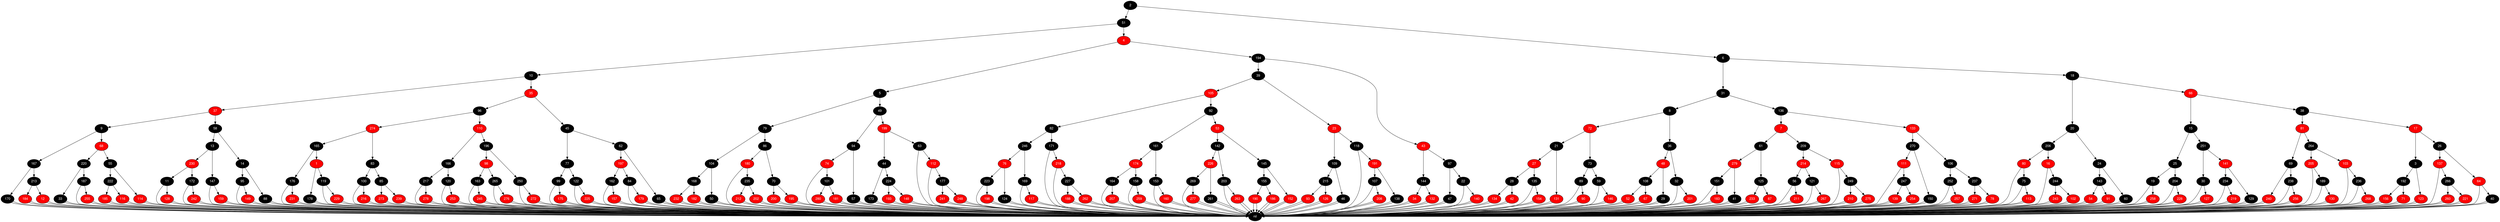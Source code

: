 digraph RB_Teste {
	node [fontname="Helvetica,Arial,sans-serif" style="filled"]
	edge [fontname="Helvetica,Arial,sans-serif" color="black"]

	{
		node [fillcolor=" black" fontcolor=" white"] nil 
		node [fillcolor=" black" fontcolor=" white"] 2 
		node [fillcolor=" black" fontcolor=" white"] 51 
		node [fillcolor=" black" fontcolor=" white"] 10 
		node [fillcolor=" red" fontcolor=" white"] 37 
		node [fillcolor=" black" fontcolor=" white"] 9 
		node [fillcolor=" black" fontcolor=" white"] 167 
		node [fillcolor=" black" fontcolor=" white"] 170 
		node [fillcolor=" black" fontcolor=" white"] 213 
		node [fillcolor=" red" fontcolor=" white"] 184 
		node [fillcolor=" red" fontcolor=" white"] 12 
		node [fillcolor=" red" fontcolor=" white"] 68 
		node [fillcolor=" black" fontcolor=" white"] 220 
		node [fillcolor=" black" fontcolor=" white"] 33 
		node [fillcolor=" black" fontcolor=" white"] 187 
		node [fillcolor=" red" fontcolor=" white"] 255 
		node [fillcolor=" black" fontcolor=" white"] 55 
		node [fillcolor=" black" fontcolor=" white"] 222 
		node [fillcolor=" red" fontcolor=" white"] 185 
		node [fillcolor=" red" fontcolor=" white"] 116 
		node [fillcolor=" red" fontcolor=" white"] 114 
		node [fillcolor=" black" fontcolor=" white"] 58 
		node [fillcolor=" black" fontcolor=" white"] 13 
		node [fillcolor=" red" fontcolor=" white"] 230 
		node [fillcolor=" black" fontcolor=" white"] 11 
		node [fillcolor=" red" fontcolor=" white"] 128 
		node [fillcolor=" black" fontcolor=" white"] 172 
		node [fillcolor=" red" fontcolor=" white"] 242 
		node [fillcolor=" black" fontcolor=" white"] 147 
		node [fillcolor=" red" fontcolor=" white"] 159 
		node [fillcolor=" black" fontcolor=" white"] 14 
		node [fillcolor=" black" fontcolor=" white"] 95 
		node [fillcolor=" red" fontcolor=" white"] 149 
		node [fillcolor=" black" fontcolor=" white"] 88 
		node [fillcolor=" red" fontcolor=" white"] 35 
		node [fillcolor=" black" fontcolor=" white"] 96 
		node [fillcolor=" red" fontcolor=" white"] 274 
		node [fillcolor=" black" fontcolor=" white"] 165 
		node [fillcolor=" black" fontcolor=" white"] 176 
		node [fillcolor=" red" fontcolor=" white"] 231 
		node [fillcolor=" red" fontcolor=" white"] 1 
		node [fillcolor=" black" fontcolor=" white"] 178 
		node [fillcolor=" black" fontcolor=" white"] 119 
		node [fillcolor=" red" fontcolor=" white"] 229 
		node [fillcolor=" black" fontcolor=" white"] 83 
		node [fillcolor=" black" fontcolor=" white"] 100 
		node [fillcolor=" red" fontcolor=" white"] 216 
		node [fillcolor=" black" fontcolor=" white"] 85 
		node [fillcolor=" red" fontcolor=" white"] 273 
		node [fillcolor=" red" fontcolor=" white"] 239 
		node [fillcolor=" red" fontcolor=" white"] 110 
		node [fillcolor=" black" fontcolor=" white"] 166 
		node [fillcolor=" black" fontcolor=" white"] 217 
		node [fillcolor=" red" fontcolor=" white"] 278 
		node [fillcolor=" black" fontcolor=" white"] 120 
		node [fillcolor=" red" fontcolor=" white"] 253 
		node [fillcolor=" black" fontcolor=" white"] 196 
		node [fillcolor=" red" fontcolor=" white"] 98 
		node [fillcolor=" black" fontcolor=" white"] 163 
		node [fillcolor=" red" fontcolor=" white"] 245 
		node [fillcolor=" black" fontcolor=" white"] 265 
		node [fillcolor=" red" fontcolor=" white"] 276 
		node [fillcolor=" black" fontcolor=" white"] 250 
		node [fillcolor=" red" fontcolor=" white"] 272 
		node [fillcolor=" black" fontcolor=" white"] 45 
		node [fillcolor=" black" fontcolor=" white"] 77 
		node [fillcolor=" black" fontcolor=" white"] 99 
		node [fillcolor=" red" fontcolor=" white"] 175 
		node [fillcolor=" black" fontcolor=" white"] 122 
		node [fillcolor=" red" fontcolor=" white"] 225 
		node [fillcolor=" black" fontcolor=" white"] 62 
		node [fillcolor=" red" fontcolor=" white"] 197 
		node [fillcolor=" black" fontcolor=" white"] 162 
		node [fillcolor=" red" fontcolor=" white"] 157 
		node [fillcolor=" black" fontcolor=" white"] 84 
		node [fillcolor=" red" fontcolor=" white"] 179 
		node [fillcolor=" black" fontcolor=" white"] 65 
		node [fillcolor=" red" fontcolor=" white"] 4 
		node [fillcolor=" black" fontcolor=" white"] 5 
		node [fillcolor=" black" fontcolor=" white"] 79 
		node [fillcolor=" black" fontcolor=" white"] 104 
		node [fillcolor=" black" fontcolor=" white"] 168 
		node [fillcolor=" red" fontcolor=" white"] 232 
		node [fillcolor=" red" fontcolor=" white"] 182 
		node [fillcolor=" black" fontcolor=" white"] 50 
		node [fillcolor=" black" fontcolor=" white"] 86 
		node [fillcolor=" red" fontcolor=" white"] 180 
		node [fillcolor=" black" fontcolor=" white"] 235 
		node [fillcolor=" red" fontcolor=" white"] 212 
		node [fillcolor=" red" fontcolor=" white"] 202 
		node [fillcolor=" black" fontcolor=" white"] 70 
		node [fillcolor=" red" fontcolor=" white"] 200 
		node [fillcolor=" red" fontcolor=" white"] 195 
		node [fillcolor=" black" fontcolor=" white"] 49 
		node [fillcolor=" black" fontcolor=" white"] 94 
		node [fillcolor=" red" fontcolor=" white"] 74 
		node [fillcolor=" black" fontcolor=" white"] 101 
		node [fillcolor=" red" fontcolor=" white"] 280 
		node [fillcolor=" red" fontcolor=" white"] 181 
		node [fillcolor=" black" fontcolor=" white"] 57 
		node [fillcolor=" red" fontcolor=" white"] 199 
		node [fillcolor=" black" fontcolor=" white"] 44 
		node [fillcolor=" black" fontcolor=" white"] 173 
		node [fillcolor=" black" fontcolor=" white"] 224 
		node [fillcolor=" red" fontcolor=" white"] 193 
		node [fillcolor=" red" fontcolor=" white"] 148 
		node [fillcolor=" black" fontcolor=" white"] 63 
		node [fillcolor=" red" fontcolor=" white"] 112 
		node [fillcolor=" black" fontcolor=" white"] 177 
		node [fillcolor=" red" fontcolor=" white"] 241 
		node [fillcolor=" red" fontcolor=" white"] 248 
		node [fillcolor=" black" fontcolor=" white"] 194 
		node [fillcolor=" black" fontcolor=" white"] 39 
		node [fillcolor=" red" fontcolor=" white"] 105 
		node [fillcolor=" black" fontcolor=" white"] 82 
		node [fillcolor=" black" fontcolor=" white"] 246 
		node [fillcolor=" red" fontcolor=" white"] 76 
		node [fillcolor=" black" fontcolor=" white"] 223 
		node [fillcolor=" red" fontcolor=" white"] 198 
		node [fillcolor=" black" fontcolor=" white"] 124 
		node [fillcolor=" black" fontcolor=" white"] 169 
		node [fillcolor=" red" fontcolor=" white"] 117 
		node [fillcolor=" black" fontcolor=" white"] 171 
		node [fillcolor=" red" fontcolor=" white"] 218 
		node [fillcolor=" black" fontcolor=" white"] 227 
		node [fillcolor=" red" fontcolor=" white"] 188 
		node [fillcolor=" red" fontcolor=" white"] 262 
		node [fillcolor=" black" fontcolor=" white"] 92 
		node [fillcolor=" black" fontcolor=" white"] 161 
		node [fillcolor=" red" fontcolor=" white"] 174 
		node [fillcolor=" black" fontcolor=" white"] 164 
		node [fillcolor=" red" fontcolor=" white"] 207 
		node [fillcolor=" black" fontcolor=" white"] 158 
		node [fillcolor=" red" fontcolor=" white"] 259 
		node [fillcolor=" black" fontcolor=" white"] 153 
		node [fillcolor=" red" fontcolor=" white"] 160 
		node [fillcolor=" red" fontcolor=" white"] 53 
		node [fillcolor=" black" fontcolor=" white"] 142 
		node [fillcolor=" red" fontcolor=" white"] 226 
		node [fillcolor=" black" fontcolor=" white"] 269 
		node [fillcolor=" red" fontcolor=" white"] 277 
		node [fillcolor=" black" fontcolor=" white"] 261 
		node [fillcolor=" black" fontcolor=" white"] 203 
		node [fillcolor=" red" fontcolor=" white"] 263 
		node [fillcolor=" black" fontcolor=" white"] 145 
		node [fillcolor=" black" fontcolor=" white"] 155 
		node [fillcolor=" red" fontcolor=" white"] 190 
		node [fillcolor=" red" fontcolor=" white"] 186 
		node [fillcolor=" red" fontcolor=" white"] 152 
		node [fillcolor=" red" fontcolor=" white"] 23 
		node [fillcolor=" black" fontcolor=" white"] 109 
		node [fillcolor=" black" fontcolor=" white"] 215 
		node [fillcolor=" red" fontcolor=" white"] 93 
		node [fillcolor=" red" fontcolor=" white"] 126 
		node [fillcolor=" black" fontcolor=" white"] 46 
		node [fillcolor=" black" fontcolor=" white"] 118 
		node [fillcolor=" red" fontcolor=" white"] 191 
		node [fillcolor=" black" fontcolor=" white"] 107 
		node [fillcolor=" red" fontcolor=" white"] 208 
		node [fillcolor=" black" fontcolor=" white"] 138 
		node [fillcolor=" red" fontcolor=" white"] 43 
		node [fillcolor=" black" fontcolor=" white"] 144 
		node [fillcolor=" red" fontcolor=" white"] 34 
		node [fillcolor=" red" fontcolor=" white"] 132 
		node [fillcolor=" black" fontcolor=" white"] 97 
		node [fillcolor=" black" fontcolor=" white"] 47 
		node [fillcolor=" black" fontcolor=" white"] 22 
		node [fillcolor=" red" fontcolor=" white"] 140 
		node [fillcolor=" black" fontcolor=" white"] 6 
		node [fillcolor=" black" fontcolor=" white"] 31 
		node [fillcolor=" black" fontcolor=" white"] 8 
		node [fillcolor=" red" fontcolor=" white"] 72 
		node [fillcolor=" black" fontcolor=" white"] 21 
		node [fillcolor=" red" fontcolor=" white"] 27 
		node [fillcolor=" black" fontcolor=" white"] 28 
		node [fillcolor=" red" fontcolor=" white"] 134 
		node [fillcolor=" red" fontcolor=" white"] 42 
		node [fillcolor=" black" fontcolor=" white"] 135 
		node [fillcolor=" red" fontcolor=" white"] 154 
		node [fillcolor=" red" fontcolor=" white"] 131 
		node [fillcolor=" black" fontcolor=" white"] 73 
		node [fillcolor=" black" fontcolor=" white"] 89 
		node [fillcolor=" red" fontcolor=" white"] 90 
		node [fillcolor=" black" fontcolor=" white"] 59 
		node [fillcolor=" red" fontcolor=" white"] 146 
		node [fillcolor=" black" fontcolor=" white"] 36 
		node [fillcolor=" red" fontcolor=" white"] 48 
		node [fillcolor=" black" fontcolor=" white"] 108 
		node [fillcolor=" red" fontcolor=" white"] 52 
		node [fillcolor=" red" fontcolor=" white"] 67 
		node [fillcolor=" black" fontcolor=" white"] 29 
		node [fillcolor=" black" fontcolor=" white"] 32 
		node [fillcolor=" red" fontcolor=" white"] 201 
		node [fillcolor=" black" fontcolor=" white"] 136 
		node [fillcolor=" red" fontcolor=" white"] 7 
		node [fillcolor=" black" fontcolor=" white"] 61 
		node [fillcolor=" red" fontcolor=" white"] 279 
		node [fillcolor=" black" fontcolor=" white"] 151 
		node [fillcolor=" red" fontcolor=" white"] 183 
		node [fillcolor=" black" fontcolor=" white"] 41 
		node [fillcolor=" black" fontcolor=" white"] 125 
		node [fillcolor=" red" fontcolor=" white"] 233 
		node [fillcolor=" red" fontcolor=" white"] 87 
		node [fillcolor=" black" fontcolor=" white"] 209 
		node [fillcolor=" red" fontcolor=" white"] 214 
		node [fillcolor=" black" fontcolor=" white"] 56 
		node [fillcolor=" red" fontcolor=" white"] 211 
		node [fillcolor=" black" fontcolor=" white"] 121 
		node [fillcolor=" red" fontcolor=" white"] 267 
		node [fillcolor=" red" fontcolor=" white"] 115 
		node [fillcolor=" black" fontcolor=" white"] 249 
		node [fillcolor=" red" fontcolor=" white"] 210 
		node [fillcolor=" red" fontcolor=" white"] 275 
		node [fillcolor=" red" fontcolor=" white"] 133 
		node [fillcolor=" black" fontcolor=" white"] 270 
		node [fillcolor=" red" fontcolor=" white"] 111 
		node [fillcolor=" black" fontcolor=" white"] 247 
		node [fillcolor=" red" fontcolor=" white"] 139 
		node [fillcolor=" red" fontcolor=" white"] 254 
		node [fillcolor=" black" fontcolor=" white"] 150 
		node [fillcolor=" black" fontcolor=" white"] 106 
		node [fillcolor=" black" fontcolor=" white"] 252 
		node [fillcolor=" red" fontcolor=" white"] 257 
		node [fillcolor=" black" fontcolor=" white"] 237 
		node [fillcolor=" red" fontcolor=" white"] 271 
		node [fillcolor=" red" fontcolor=" white"] 78 
		node [fillcolor=" black" fontcolor=" white"] 18 
		node [fillcolor=" black" fontcolor=" white"] 20 
		node [fillcolor=" black" fontcolor=" white"] 206 
		node [fillcolor=" red" fontcolor=" white"] 80 
		node [fillcolor=" black" fontcolor=" white"] 75 
		node [fillcolor=" red" fontcolor=" white"] 113 
		node [fillcolor=" red" fontcolor=" white"] 16 
		node [fillcolor=" black" fontcolor=" white"] 244 
		node [fillcolor=" red" fontcolor=" white"] 243 
		node [fillcolor=" red" fontcolor=" white"] 102 
		node [fillcolor=" black" fontcolor=" white"] 24 
		node [fillcolor=" black" fontcolor=" white"] 143 
		node [fillcolor=" red" fontcolor=" white"] 54 
		node [fillcolor=" red" fontcolor=" white"] 91 
		node [fillcolor=" black" fontcolor=" white"] 60 
		node [fillcolor=" red" fontcolor=" white"] 66 
		node [fillcolor=" black" fontcolor=" white"] 15 
		node [fillcolor=" black" fontcolor=" white"] 25 
		node [fillcolor=" black" fontcolor=" white"] 19 
		node [fillcolor=" red" fontcolor=" white"] 258 
		node [fillcolor=" black" fontcolor=" white"] 204 
		node [fillcolor=" red" fontcolor=" white"] 228 
		node [fillcolor=" black" fontcolor=" white"] 251 
		node [fillcolor=" black" fontcolor=" white"] 30 
		node [fillcolor=" red" fontcolor=" white"] 127 
		node [fillcolor=" red" fontcolor=" white"] 141 
		node [fillcolor=" black" fontcolor=" white"] 234 
		node [fillcolor=" red" fontcolor=" white"] 219 
		node [fillcolor=" black" fontcolor=" white"] 129 
		node [fillcolor=" black" fontcolor=" white"] 38 
		node [fillcolor=" red" fontcolor=" white"] 81 
		node [fillcolor=" black" fontcolor=" white"] 69 
		node [fillcolor=" red" fontcolor=" white"] 240 
		node [fillcolor=" black" fontcolor=" white"] 238 
		node [fillcolor=" red" fontcolor=" white"] 256 
		node [fillcolor=" black" fontcolor=" white"] 264 
		node [fillcolor=" red" fontcolor=" white"] 205 
		node [fillcolor=" black" fontcolor=" white"] 189 
		node [fillcolor=" red" fontcolor=" white"] 130 
		node [fillcolor=" red" fontcolor=" white"] 103 
		node [fillcolor=" black" fontcolor=" white"] 236 
		node [fillcolor=" red" fontcolor=" white"] 268 
		node [fillcolor=" red" fontcolor=" white"] 17 
		node [fillcolor=" black" fontcolor=" white"] 3 
		node [fillcolor=" black" fontcolor=" white"] 192 
		node [fillcolor=" red" fontcolor=" white"] 156 
		node [fillcolor=" red" fontcolor=" white"] 71 
		node [fillcolor=" red" fontcolor=" white"] 123 
		node [fillcolor=" black" fontcolor=" white"] 26 
		node [fillcolor=" red" fontcolor=" white"] 137 
		node [fillcolor=" black" fontcolor=" white"] 266 
		node [fillcolor=" red" fontcolor=" white"] 260 
		node [fillcolor=" red" fontcolor=" white"] 221 
		node [fillcolor=" red" fontcolor=" white"] 64 
		node [fillcolor=" black" fontcolor=" white"] 40 
	}

	2 -> 51 
	2 -> 6 
	51 -> 10 
	51 -> 4 
	10 -> 37 
	10 -> 35 
	37 -> 9 
	37 -> 58 
	9 -> 167 
	9 -> 68 
	167 -> 170 
	167 -> 213 
	170 -> nil 
	170 -> nil 
	213 -> 184 
	213 -> 12 
	184 -> nil 
	184 -> nil 
	12 -> nil 
	12 -> nil 
	68 -> 220 
	68 -> 55 
	220 -> 33 
	220 -> 187 
	33 -> nil 
	33 -> nil 
	187 -> 255 
	187 -> nil 
	255 -> nil 
	255 -> nil 
	55 -> 222 
	55 -> 114 
	222 -> 185 
	222 -> 116 
	185 -> nil 
	185 -> nil 
	116 -> nil 
	116 -> nil 
	114 -> nil 
	114 -> nil 
	58 -> 13 
	58 -> 14 
	13 -> 230 
	13 -> 147 
	230 -> 11 
	230 -> 172 
	11 -> 128 
	11 -> nil 
	128 -> nil 
	128 -> nil 
	172 -> 242 
	172 -> nil 
	242 -> nil 
	242 -> nil 
	147 -> 159 
	147 -> nil 
	159 -> nil 
	159 -> nil 
	14 -> 95 
	14 -> 88 
	95 -> 149 
	95 -> nil 
	149 -> nil 
	149 -> nil 
	88 -> nil 
	88 -> nil 
	35 -> 96 
	35 -> 45 
	96 -> 274 
	96 -> 110 
	274 -> 165 
	274 -> 83 
	165 -> 176 
	165 -> 1 
	176 -> 231 
	176 -> nil 
	231 -> nil 
	231 -> nil 
	1 -> 178 
	1 -> 119 
	178 -> nil 
	178 -> nil 
	119 -> 229 
	119 -> nil 
	229 -> nil 
	229 -> nil 
	83 -> 100 
	83 -> 85 
	100 -> 216 
	100 -> nil 
	216 -> nil 
	216 -> nil 
	85 -> 273 
	85 -> 239 
	273 -> nil 
	273 -> nil 
	239 -> nil 
	239 -> nil 
	110 -> 166 
	110 -> 196 
	166 -> 217 
	166 -> 120 
	217 -> 278 
	217 -> nil 
	278 -> nil 
	278 -> nil 
	120 -> 253 
	120 -> nil 
	253 -> nil 
	253 -> nil 
	196 -> 98 
	196 -> 250 
	98 -> 163 
	98 -> 265 
	163 -> 245 
	163 -> nil 
	245 -> nil 
	245 -> nil 
	265 -> 276 
	265 -> nil 
	276 -> nil 
	276 -> nil 
	250 -> 272 
	250 -> nil 
	272 -> nil 
	272 -> nil 
	45 -> 77 
	45 -> 62 
	77 -> 99 
	77 -> 122 
	99 -> 175 
	99 -> nil 
	175 -> nil 
	175 -> nil 
	122 -> 225 
	122 -> nil 
	225 -> nil 
	225 -> nil 
	62 -> 197 
	62 -> 65 
	197 -> 162 
	197 -> 84 
	162 -> 157 
	162 -> nil 
	157 -> nil 
	157 -> nil 
	84 -> 179 
	84 -> nil 
	179 -> nil 
	179 -> nil 
	65 -> nil 
	65 -> nil 
	4 -> 5 
	4 -> 194 
	5 -> 79 
	5 -> 49 
	79 -> 104 
	79 -> 86 
	104 -> 168 
	104 -> 50 
	168 -> 232 
	168 -> 182 
	232 -> nil 
	232 -> nil 
	182 -> nil 
	182 -> nil 
	50 -> nil 
	50 -> nil 
	86 -> 180 
	86 -> 70 
	180 -> 235 
	180 -> nil 
	235 -> 212 
	235 -> 202 
	212 -> nil 
	212 -> nil 
	202 -> nil 
	202 -> nil 
	70 -> 200 
	70 -> 195 
	200 -> nil 
	200 -> nil 
	195 -> nil 
	195 -> nil 
	49 -> 94 
	49 -> 199 
	94 -> 74 
	94 -> 57 
	74 -> 101 
	74 -> nil 
	101 -> 280 
	101 -> 181 
	280 -> nil 
	280 -> nil 
	181 -> nil 
	181 -> nil 
	57 -> nil 
	57 -> nil 
	199 -> 44 
	199 -> 63 
	44 -> 173 
	44 -> 224 
	173 -> nil 
	173 -> nil 
	224 -> 193 
	224 -> 148 
	193 -> nil 
	193 -> nil 
	148 -> nil 
	148 -> nil 
	63 -> 112 
	63 -> nil 
	112 -> 177 
	112 -> nil 
	177 -> 241 
	177 -> 248 
	241 -> nil 
	241 -> nil 
	248 -> nil 
	248 -> nil 
	194 -> 39 
	194 -> 43 
	39 -> 105 
	39 -> 23 
	105 -> 82 
	105 -> 92 
	82 -> 246 
	82 -> 171 
	246 -> 76 
	246 -> 169 
	76 -> 223 
	76 -> 124 
	223 -> 198 
	223 -> nil 
	198 -> nil 
	198 -> nil 
	124 -> nil 
	124 -> nil 
	169 -> 117 
	169 -> nil 
	117 -> nil 
	117 -> nil 
	171 -> 218 
	171 -> nil 
	218 -> 227 
	218 -> nil 
	227 -> 188 
	227 -> 262 
	188 -> nil 
	188 -> nil 
	262 -> nil 
	262 -> nil 
	92 -> 161 
	92 -> 53 
	161 -> 174 
	161 -> 153 
	174 -> 164 
	174 -> 158 
	164 -> 207 
	164 -> nil 
	207 -> nil 
	207 -> nil 
	158 -> 259 
	158 -> nil 
	259 -> nil 
	259 -> nil 
	153 -> 160 
	153 -> nil 
	160 -> nil 
	160 -> nil 
	53 -> 142 
	53 -> 145 
	142 -> 226 
	142 -> 203 
	226 -> 269 
	226 -> 261 
	269 -> 277 
	269 -> nil 
	277 -> nil 
	277 -> nil 
	261 -> nil 
	261 -> nil 
	203 -> 263 
	203 -> nil 
	263 -> nil 
	263 -> nil 
	145 -> 155 
	145 -> 152 
	155 -> 190 
	155 -> 186 
	190 -> nil 
	190 -> nil 
	186 -> nil 
	186 -> nil 
	152 -> nil 
	152 -> nil 
	23 -> 109 
	23 -> 118 
	109 -> 215 
	109 -> 46 
	215 -> 93 
	215 -> 126 
	93 -> nil 
	93 -> nil 
	126 -> nil 
	126 -> nil 
	46 -> nil 
	46 -> nil 
	118 -> 191 
	118 -> nil 
	191 -> 107 
	191 -> 138 
	107 -> 208 
	107 -> nil 
	208 -> nil 
	208 -> nil 
	138 -> nil 
	138 -> nil 
	43 -> 144 
	43 -> 97 
	144 -> 34 
	144 -> 132 
	34 -> nil 
	34 -> nil 
	132 -> nil 
	132 -> nil 
	97 -> 47 
	97 -> 22 
	47 -> nil 
	47 -> nil 
	22 -> 140 
	22 -> nil 
	140 -> nil 
	140 -> nil 
	6 -> 31 
	6 -> 18 
	31 -> 8 
	31 -> 136 
	8 -> 72 
	8 -> 36 
	72 -> 21 
	72 -> 73 
	21 -> 27 
	21 -> 131 
	27 -> 28 
	27 -> 135 
	28 -> 134 
	28 -> 42 
	134 -> nil 
	134 -> nil 
	42 -> nil 
	42 -> nil 
	135 -> 154 
	135 -> nil 
	154 -> nil 
	154 -> nil 
	131 -> nil 
	131 -> nil 
	73 -> 89 
	73 -> 59 
	89 -> 90 
	89 -> nil 
	90 -> nil 
	90 -> nil 
	59 -> 146 
	59 -> nil 
	146 -> nil 
	146 -> nil 
	36 -> 48 
	36 -> 32 
	48 -> 108 
	48 -> 29 
	108 -> 52 
	108 -> 67 
	52 -> nil 
	52 -> nil 
	67 -> nil 
	67 -> nil 
	29 -> nil 
	29 -> nil 
	32 -> 201 
	32 -> nil 
	201 -> nil 
	201 -> nil 
	136 -> 7 
	136 -> 133 
	7 -> 61 
	7 -> 209 
	61 -> 279 
	61 -> 125 
	279 -> 151 
	279 -> 41 
	151 -> 183 
	151 -> nil 
	183 -> nil 
	183 -> nil 
	41 -> nil 
	41 -> nil 
	125 -> 233 
	125 -> 87 
	233 -> nil 
	233 -> nil 
	87 -> nil 
	87 -> nil 
	209 -> 214 
	209 -> 115 
	214 -> 56 
	214 -> 121 
	56 -> 211 
	56 -> nil 
	211 -> nil 
	211 -> nil 
	121 -> 267 
	121 -> nil 
	267 -> nil 
	267 -> nil 
	115 -> 249 
	115 -> nil 
	249 -> 210 
	249 -> 275 
	210 -> nil 
	210 -> nil 
	275 -> nil 
	275 -> nil 
	133 -> 270 
	133 -> 106 
	270 -> 111 
	270 -> 150 
	111 -> 247 
	111 -> nil 
	247 -> 139 
	247 -> 254 
	139 -> nil 
	139 -> nil 
	254 -> nil 
	254 -> nil 
	150 -> nil 
	150 -> nil 
	106 -> 252 
	106 -> 237 
	252 -> 257 
	252 -> nil 
	257 -> nil 
	257 -> nil 
	237 -> 271 
	237 -> 78 
	271 -> nil 
	271 -> nil 
	78 -> nil 
	78 -> nil 
	18 -> 20 
	18 -> 66 
	20 -> 206 
	20 -> 24 
	206 -> 80 
	206 -> 16 
	80 -> 75 
	80 -> nil 
	75 -> 113 
	75 -> nil 
	113 -> nil 
	113 -> nil 
	16 -> 244 
	16 -> nil 
	244 -> 243 
	244 -> 102 
	243 -> nil 
	243 -> nil 
	102 -> nil 
	102 -> nil 
	24 -> 143 
	24 -> 60 
	143 -> 54 
	143 -> 91 
	54 -> nil 
	54 -> nil 
	91 -> nil 
	91 -> nil 
	60 -> nil 
	60 -> nil 
	66 -> 15 
	66 -> 38 
	15 -> 25 
	15 -> 251 
	25 -> 19 
	25 -> 204 
	19 -> 258 
	19 -> nil 
	258 -> nil 
	258 -> nil 
	204 -> 228 
	204 -> nil 
	228 -> nil 
	228 -> nil 
	251 -> 30 
	251 -> 141 
	30 -> 127 
	30 -> nil 
	127 -> nil 
	127 -> nil 
	141 -> 234 
	141 -> 129 
	234 -> 219 
	234 -> nil 
	219 -> nil 
	219 -> nil 
	129 -> nil 
	129 -> nil 
	38 -> 81 
	38 -> 17 
	81 -> 69 
	81 -> 264 
	69 -> 240 
	69 -> 238 
	240 -> nil 
	240 -> nil 
	238 -> 256 
	238 -> nil 
	256 -> nil 
	256 -> nil 
	264 -> 205 
	264 -> 103 
	205 -> 189 
	205 -> nil 
	189 -> 130 
	189 -> nil 
	130 -> nil 
	130 -> nil 
	103 -> 236 
	103 -> nil 
	236 -> 268 
	236 -> nil 
	268 -> nil 
	268 -> nil 
	17 -> 3 
	17 -> 26 
	3 -> 192 
	3 -> 123 
	192 -> 156 
	192 -> 71 
	156 -> nil 
	156 -> nil 
	71 -> nil 
	71 -> nil 
	123 -> nil 
	123 -> nil 
	26 -> 137 
	26 -> 64 
	137 -> 266 
	137 -> nil 
	266 -> 260 
	266 -> 221 
	260 -> nil 
	260 -> nil 
	221 -> nil 
	221 -> nil 
	64 -> 40 
	64 -> nil 
	40 -> nil 
	40 -> nil 
}
